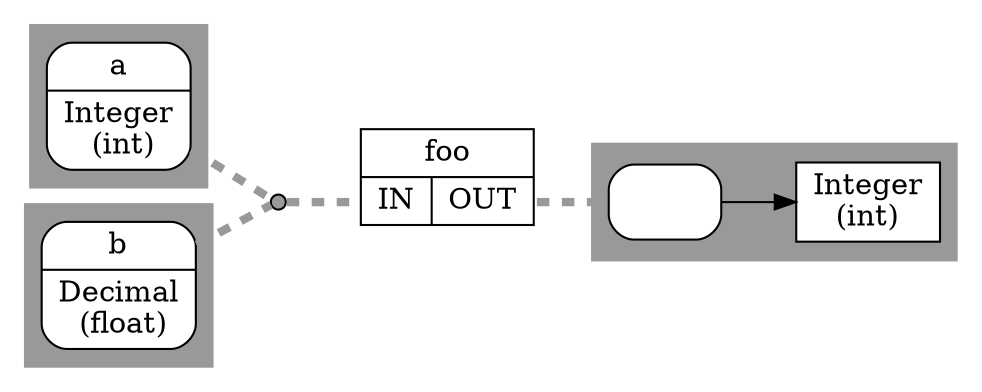 digraph structs {
    rankdir=LR; 
    splines=line;
    graph[style="filled",color="gray60"];
    node [shape=record,style="filled", fillcolor="white"];
    edge[penwidth="4.0",arrowhead="none",style="dashed",color="gray60"]; 
    subgraph cluster_1 {
        "node1" [
            label = "<f0> a| <f1>Integer\n (int)";
            shape = "Mrecord";
        ];
	}   
    subgraph cluster_2 {
        "node2" [
            label = "<f0> b| <f1>Decimal\n (float)";
            shape = "Mrecord";
        ];
	}   
    subgraph cluster_3 {
        "node3" [
            label = "<f0>";
            shape = "Mrecord";
        ];
        "node7" [
            label = "Integer\n(int)"
        ]
    node3:f1 -> node7[penwidth="1.0",arrowhead="normal",color="black",style="solid"];
	}  

    subgraph cluster_4 {
        node5[label="<name>foo|{<in>IN|<out>OUT}"];
        color="white"
        node6[shape=point,style="filled",width="0.1",fillcolor="gray60" color="black"];
	}

    
    node1 -> node6
    node2 -> node6;
    node6 -> node5:in;
    node5:out -> node3;
} 